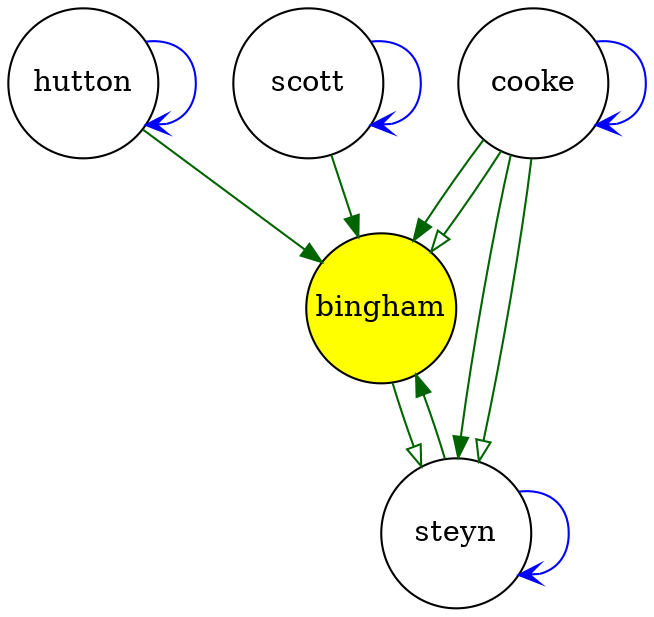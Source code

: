 digraph case15 { 
 K=0.6 
 "bingham" -> { "steyn" } [color="darkgreen", arrowhead="onormal", penwidth=1, href="#186"]; 
 "steyn" -> { "bingham" } [color="darkgreen", arrowhead="normal", penwidth=1, href="fullagr_steyn_bingham"];
 "steyn" -> { "steyn" } [color="blue", arrowhead="vee", penwidth=1, href="#192"]; 
 "cooke" -> { "bingham" } [color="darkgreen", arrowhead="normal", penwidth=1, href="#238"]; 
 "cooke" -> { "steyn" } [color="darkgreen", arrowhead="normal", penwidth=1, href="#238"]; 
 "cooke" -> { "bingham" } [color="darkgreen", arrowhead="onormal", penwidth=1, href="#248"]; 
 "cooke" -> { "steyn" } [color="darkgreen", arrowhead="onormal", penwidth=1, href="#253"]; 
 "cooke" -> { "cooke" } [color="blue", arrowhead="vee", penwidth=1, href="#260"]; 
 "hutton" -> { "bingham" } [color="darkgreen", arrowhead="normal", penwidth=1, href="#266"]; 
 "hutton" -> { "hutton" } [color="blue", arrowhead="vee", penwidth=1, href="#266"]; 
 "scott" -> { "bingham" } [color="darkgreen", arrowhead="normal", penwidth=1, href="#274"]; 
 "scott" -> { "scott" } [color="blue", arrowhead="vee", penwidth=1, href="#277"]; 
 "bingham" [shape="circle", fixedsize="true", height=1, width=1, style="filled", fillcolor="yellow", href="#bingham"]; 
 "steyn" [shape="circle", fixedsize="true", height=1, width=1, style="filled", fillcolor="white", href="#steyn"]; 
 "cooke" [shape="circle", fixedsize="true", height=1, width=1, style="filled", fillcolor="white", href="#cooke"]; 
 "hutton" [shape="circle", fixedsize="true", height=1, width=1, style="filled", fillcolor="white", href="#hutton"]; 
 "scott" [shape="circle", fixedsize="true", height=1, width=1, style="filled", fillcolor="white", href="#scott"]; 

}